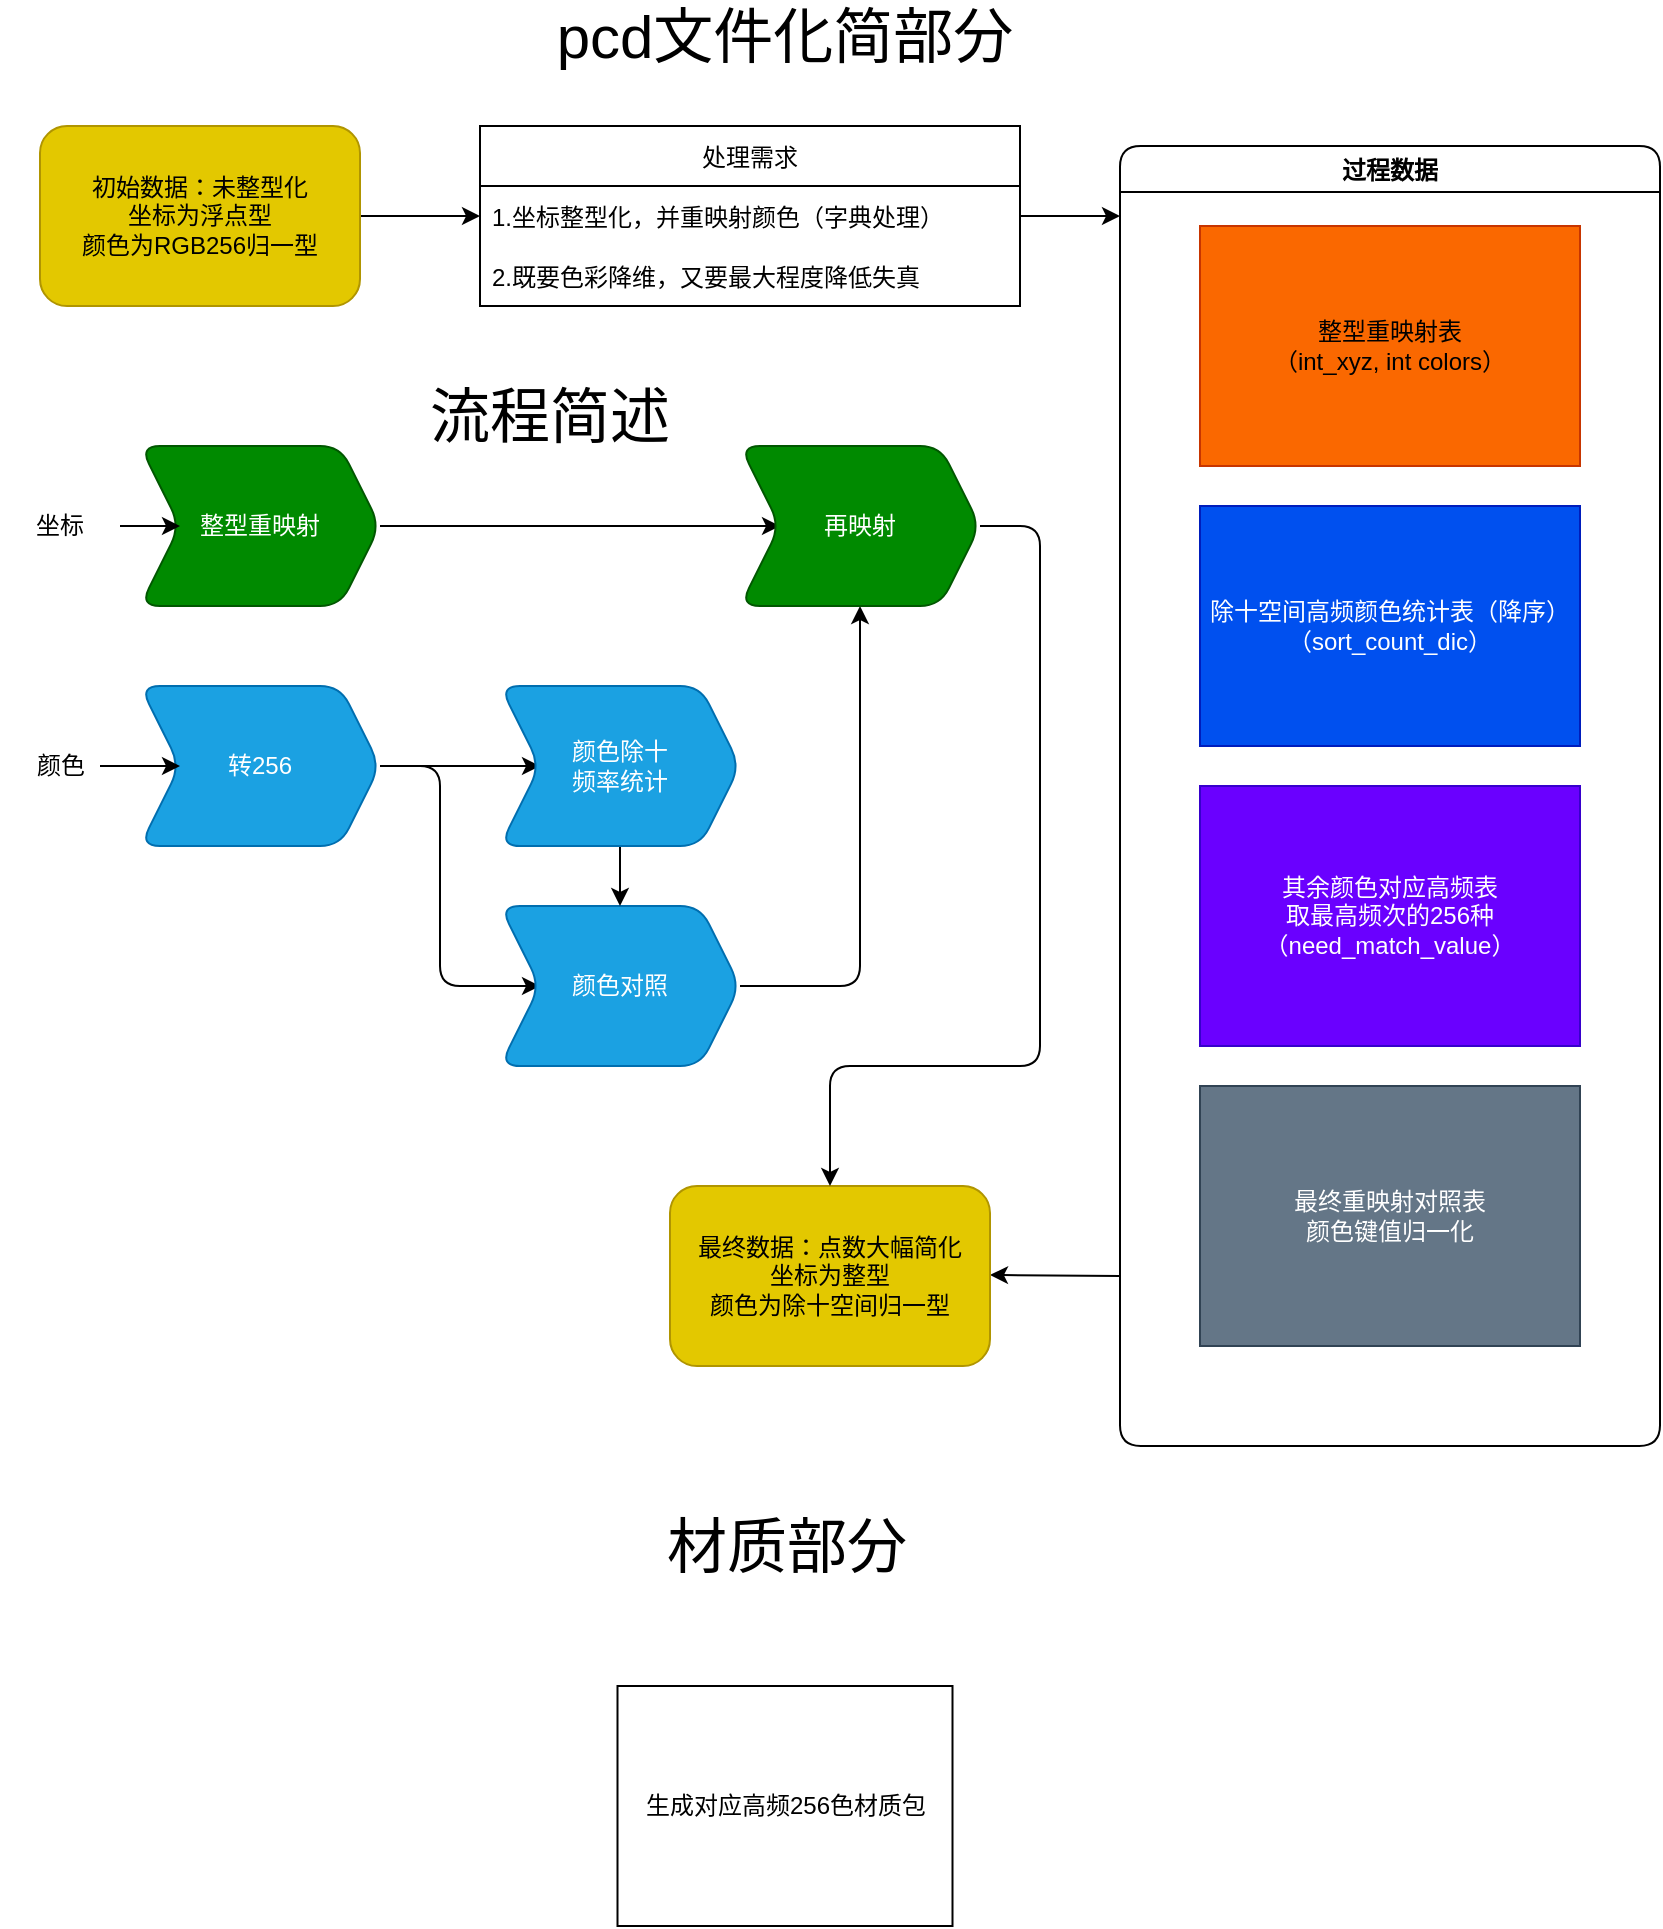 <mxfile>
    <diagram id="nd2EZV-Zr321UNanX3en" name="Page-1">
        <mxGraphModel dx="1118" dy="521" grid="1" gridSize="10" guides="1" tooltips="1" connect="1" arrows="1" fold="1" page="1" pageScale="1" pageWidth="850" pageHeight="1100" math="0" shadow="0">
            <root>
                <mxCell id="0"/>
                <mxCell id="1" parent="0"/>
                <mxCell id="14" style="edgeStyle=none;html=1;exitX=1;exitY=0.5;exitDx=0;exitDy=0;entryX=0;entryY=0.5;entryDx=0;entryDy=0;" parent="1" source="6" target="11" edge="1">
                    <mxGeometry relative="1" as="geometry"/>
                </mxCell>
                <mxCell id="6" value="初始数据：未整型化&lt;br&gt;坐标为浮点型&lt;br&gt;颜色为RGB256归一型" style="rounded=1;whiteSpace=wrap;html=1;fillColor=#e3c800;fontColor=#000000;strokeColor=#B09500;" parent="1" vertex="1">
                    <mxGeometry x="30" y="80" width="160" height="90" as="geometry"/>
                </mxCell>
                <mxCell id="10" value="处理需求" style="swimlane;fontStyle=0;childLayout=stackLayout;horizontal=1;startSize=30;horizontalStack=0;resizeParent=1;resizeParentMax=0;resizeLast=0;collapsible=1;marginBottom=0;" parent="1" vertex="1">
                    <mxGeometry x="250" y="80" width="270" height="90" as="geometry"/>
                </mxCell>
                <mxCell id="11" value="1.坐标整型化，并重映射颜色（字典处理）" style="text;strokeColor=none;fillColor=none;align=left;verticalAlign=middle;spacingLeft=4;spacingRight=4;overflow=hidden;points=[[0,0.5],[1,0.5]];portConstraint=eastwest;rotatable=0;" parent="10" vertex="1">
                    <mxGeometry y="30" width="270" height="30" as="geometry"/>
                </mxCell>
                <mxCell id="12" value="2.既要色彩降维，又要最大程度降低失真" style="text;strokeColor=none;fillColor=none;align=left;verticalAlign=middle;spacingLeft=4;spacingRight=4;overflow=hidden;points=[[0,0.5],[1,0.5]];portConstraint=eastwest;rotatable=0;" parent="10" vertex="1">
                    <mxGeometry y="60" width="270" height="30" as="geometry"/>
                </mxCell>
                <mxCell id="19" style="edgeStyle=none;html=1;" parent="1" edge="1">
                    <mxGeometry relative="1" as="geometry">
                        <mxPoint x="570" y="655" as="sourcePoint"/>
                        <mxPoint x="505" y="654.5" as="targetPoint"/>
                    </mxGeometry>
                </mxCell>
                <mxCell id="15" value="过程数据" style="swimlane;rounded=1;" parent="1" vertex="1">
                    <mxGeometry x="570" y="90" width="270" height="650" as="geometry"/>
                </mxCell>
                <mxCell id="3" value="其余颜色对应高频表&lt;br&gt;取最高频次的256种&lt;br&gt;（need_match_value）" style="rounded=0;whiteSpace=wrap;html=1;fillColor=#6a00ff;fontColor=#ffffff;strokeColor=#3700CC;" parent="15" vertex="1">
                    <mxGeometry x="40" y="320" width="190" height="130" as="geometry"/>
                </mxCell>
                <mxCell id="2" value="除十空间高频颜色统计表（降序）&lt;br&gt;（sort_count_dic）" style="rounded=0;whiteSpace=wrap;html=1;fillColor=#0050ef;fontColor=#ffffff;strokeColor=#001DBC;" parent="15" vertex="1">
                    <mxGeometry x="40" y="180" width="190" height="120" as="geometry"/>
                </mxCell>
                <mxCell id="40" value="整型重映射表&lt;br&gt;（int_xyz, int colors）" style="rounded=0;whiteSpace=wrap;html=1;fillColor=#fa6800;fontColor=#000000;strokeColor=#C73500;" parent="15" vertex="1">
                    <mxGeometry x="40" y="40" width="190" height="120" as="geometry"/>
                </mxCell>
                <mxCell id="41" value="最终重映射对照表&lt;br&gt;颜色键值归一化" style="rounded=0;whiteSpace=wrap;html=1;fillColor=#647687;fontColor=#ffffff;strokeColor=#314354;" parent="15" vertex="1">
                    <mxGeometry x="40" y="470" width="190" height="130" as="geometry"/>
                </mxCell>
                <mxCell id="16" style="edgeStyle=none;html=1;exitX=1;exitY=0.5;exitDx=0;exitDy=0;" parent="1" source="11" edge="1">
                    <mxGeometry relative="1" as="geometry">
                        <mxPoint x="570" y="125" as="targetPoint"/>
                    </mxGeometry>
                </mxCell>
                <mxCell id="17" value="最终数据：点数大幅简化&lt;br&gt;坐标为整型&lt;br&gt;颜色为除十空间归一型" style="rounded=1;whiteSpace=wrap;html=1;fillColor=#e3c800;fontColor=#000000;strokeColor=#B09500;" parent="1" vertex="1">
                    <mxGeometry x="345" y="610" width="160" height="90" as="geometry"/>
                </mxCell>
                <mxCell id="38" style="edgeStyle=orthogonalEdgeStyle;html=1;exitX=1;exitY=0.5;exitDx=0;exitDy=0;" parent="1" source="20" target="37" edge="1">
                    <mxGeometry relative="1" as="geometry"/>
                </mxCell>
                <mxCell id="20" value="整型重映射" style="shape=step;perimeter=stepPerimeter;whiteSpace=wrap;html=1;fixedSize=1;rounded=1;fillColor=#008a00;strokeColor=#005700;fontColor=#ffffff;" parent="1" vertex="1">
                    <mxGeometry x="80" y="240" width="120" height="80" as="geometry"/>
                </mxCell>
                <mxCell id="34" value="" style="edgeStyle=orthogonalEdgeStyle;html=1;" parent="1" source="21" target="33" edge="1">
                    <mxGeometry relative="1" as="geometry"/>
                </mxCell>
                <mxCell id="36" style="edgeStyle=orthogonalEdgeStyle;html=1;exitX=1;exitY=0.5;exitDx=0;exitDy=0;" parent="1" source="21" target="32" edge="1">
                    <mxGeometry relative="1" as="geometry">
                        <mxPoint x="240" y="520" as="targetPoint"/>
                        <Array as="points">
                            <mxPoint x="230" y="400"/>
                            <mxPoint x="230" y="510"/>
                        </Array>
                    </mxGeometry>
                </mxCell>
                <mxCell id="21" value="转256" style="shape=step;perimeter=stepPerimeter;whiteSpace=wrap;html=1;fixedSize=1;rounded=1;fillColor=#1ba1e2;fontColor=#ffffff;strokeColor=#006EAF;" parent="1" vertex="1">
                    <mxGeometry x="80" y="360" width="120" height="80" as="geometry"/>
                </mxCell>
                <mxCell id="24" style="edgeStyle=none;html=1;exitX=1;exitY=0.5;exitDx=0;exitDy=0;" parent="1" source="23" target="20" edge="1">
                    <mxGeometry relative="1" as="geometry">
                        <Array as="points">
                            <mxPoint x="100" y="280"/>
                        </Array>
                    </mxGeometry>
                </mxCell>
                <mxCell id="23" value="坐标" style="text;html=1;strokeColor=none;fillColor=none;align=center;verticalAlign=middle;whiteSpace=wrap;rounded=0;" parent="1" vertex="1">
                    <mxGeometry x="10" y="265" width="60" height="30" as="geometry"/>
                </mxCell>
                <mxCell id="26" style="edgeStyle=none;html=1;entryX=0;entryY=0.5;entryDx=0;entryDy=0;" parent="1" source="25" target="21" edge="1">
                    <mxGeometry relative="1" as="geometry"/>
                </mxCell>
                <mxCell id="25" value="颜色" style="text;html=1;align=center;verticalAlign=middle;resizable=0;points=[];autosize=1;strokeColor=none;fillColor=none;" parent="1" vertex="1">
                    <mxGeometry x="20" y="390" width="40" height="20" as="geometry"/>
                </mxCell>
                <mxCell id="39" style="edgeStyle=orthogonalEdgeStyle;html=1;exitX=1;exitY=0.5;exitDx=0;exitDy=0;entryX=0.5;entryY=1;entryDx=0;entryDy=0;" parent="1" source="32" target="37" edge="1">
                    <mxGeometry relative="1" as="geometry"/>
                </mxCell>
                <mxCell id="32" value="颜色对照" style="shape=step;perimeter=stepPerimeter;whiteSpace=wrap;html=1;fixedSize=1;rounded=1;fillColor=#1ba1e2;fontColor=#ffffff;strokeColor=#006EAF;" parent="1" vertex="1">
                    <mxGeometry x="260" y="470" width="120" height="80" as="geometry"/>
                </mxCell>
                <mxCell id="35" style="edgeStyle=orthogonalEdgeStyle;html=1;exitX=0.5;exitY=1;exitDx=0;exitDy=0;entryX=0.5;entryY=0;entryDx=0;entryDy=0;" parent="1" source="33" target="32" edge="1">
                    <mxGeometry relative="1" as="geometry"/>
                </mxCell>
                <mxCell id="33" value="颜色除十&lt;br&gt;频率统计" style="shape=step;perimeter=stepPerimeter;whiteSpace=wrap;html=1;fixedSize=1;rounded=1;fillColor=#1ba1e2;fontColor=#ffffff;strokeColor=#006EAF;" parent="1" vertex="1">
                    <mxGeometry x="260" y="360" width="120" height="80" as="geometry"/>
                </mxCell>
                <mxCell id="42" style="edgeStyle=orthogonalEdgeStyle;html=1;exitX=1;exitY=0.5;exitDx=0;exitDy=0;" parent="1" source="37" target="17" edge="1">
                    <mxGeometry relative="1" as="geometry">
                        <Array as="points">
                            <mxPoint x="530" y="280"/>
                            <mxPoint x="530" y="550"/>
                            <mxPoint x="425" y="550"/>
                        </Array>
                    </mxGeometry>
                </mxCell>
                <mxCell id="37" value="再映射" style="shape=step;perimeter=stepPerimeter;whiteSpace=wrap;html=1;fixedSize=1;rounded=1;fillColor=#008a00;fontColor=#ffffff;strokeColor=#005700;" parent="1" vertex="1">
                    <mxGeometry x="380" y="240" width="120" height="80" as="geometry"/>
                </mxCell>
                <mxCell id="43" value="&lt;font style=&quot;font-size: 30px&quot;&gt;流程简述&lt;/font&gt;" style="text;html=1;strokeColor=none;fillColor=none;align=center;verticalAlign=middle;whiteSpace=wrap;rounded=0;" parent="1" vertex="1">
                    <mxGeometry x="220" y="210" width="130" height="30" as="geometry"/>
                </mxCell>
                <mxCell id="44" value="pcd文件化简部分" style="text;html=1;strokeColor=none;fillColor=none;align=center;verticalAlign=middle;whiteSpace=wrap;rounded=0;fontSize=30;" parent="1" vertex="1">
                    <mxGeometry x="250" y="20" width="305" height="30" as="geometry"/>
                </mxCell>
                <mxCell id="45" value="材质部分" style="text;html=1;align=center;verticalAlign=middle;resizable=0;points=[];autosize=1;strokeColor=none;fillColor=none;fontSize=30;" parent="1" vertex="1">
                    <mxGeometry x="332.5" y="770" width="140" height="40" as="geometry"/>
                </mxCell>
                <mxCell id="46" value="生成对应高频256色材质包" style="whiteSpace=wrap;html=1;" vertex="1" parent="1">
                    <mxGeometry x="318.75" y="860" width="167.5" height="120" as="geometry"/>
                </mxCell>
            </root>
        </mxGraphModel>
    </diagram>
</mxfile>